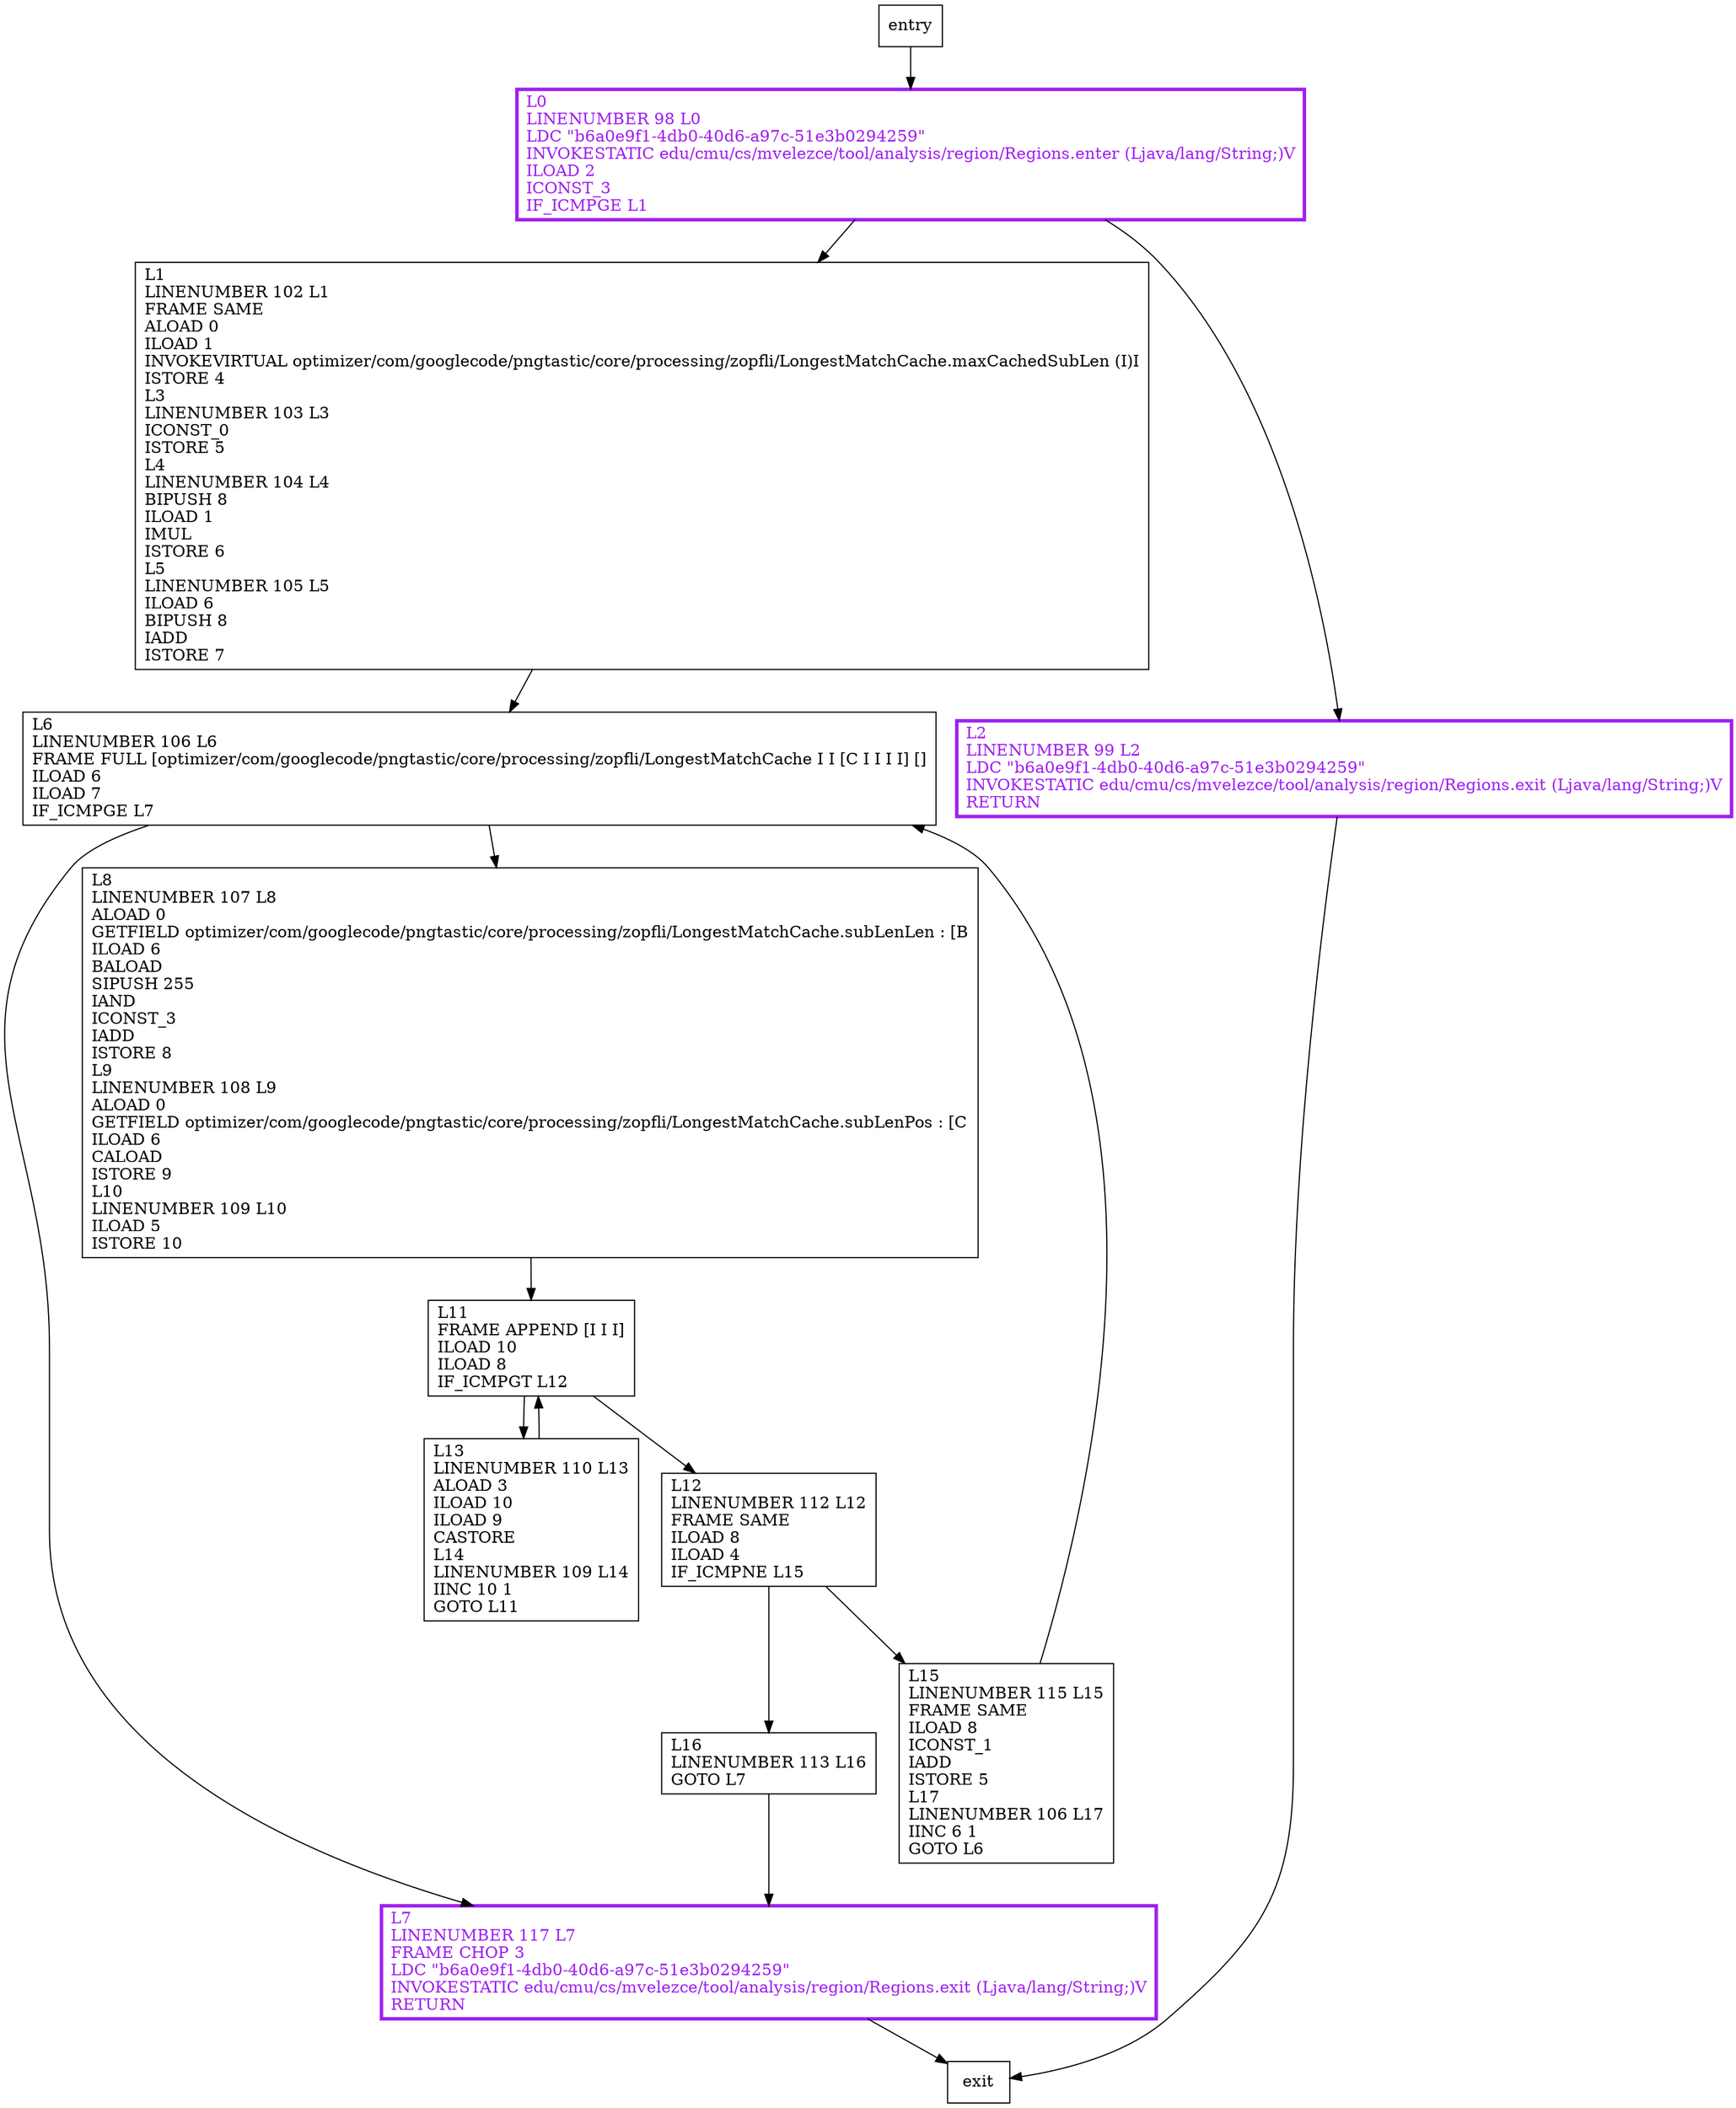 digraph cacheToSubLen {
node [shape=record];
1608585720 [label="L7\lLINENUMBER 117 L7\lFRAME CHOP 3\lLDC \"b6a0e9f1-4db0-40d6-a97c-51e3b0294259\"\lINVOKESTATIC edu/cmu/cs/mvelezce/tool/analysis/region/Regions.exit (Ljava/lang/String;)V\lRETURN\l"];
1356943242 [label="L8\lLINENUMBER 107 L8\lALOAD 0\lGETFIELD optimizer/com/googlecode/pngtastic/core/processing/zopfli/LongestMatchCache.subLenLen : [B\lILOAD 6\lBALOAD\lSIPUSH 255\lIAND\lICONST_3\lIADD\lISTORE 8\lL9\lLINENUMBER 108 L9\lALOAD 0\lGETFIELD optimizer/com/googlecode/pngtastic/core/processing/zopfli/LongestMatchCache.subLenPos : [C\lILOAD 6\lCALOAD\lISTORE 9\lL10\lLINENUMBER 109 L10\lILOAD 5\lISTORE 10\l"];
1088027348 [label="L0\lLINENUMBER 98 L0\lLDC \"b6a0e9f1-4db0-40d6-a97c-51e3b0294259\"\lINVOKESTATIC edu/cmu/cs/mvelezce/tool/analysis/region/Regions.enter (Ljava/lang/String;)V\lILOAD 2\lICONST_3\lIF_ICMPGE L1\l"];
1634366088 [label="L1\lLINENUMBER 102 L1\lFRAME SAME\lALOAD 0\lILOAD 1\lINVOKEVIRTUAL optimizer/com/googlecode/pngtastic/core/processing/zopfli/LongestMatchCache.maxCachedSubLen (I)I\lISTORE 4\lL3\lLINENUMBER 103 L3\lICONST_0\lISTORE 5\lL4\lLINENUMBER 104 L4\lBIPUSH 8\lILOAD 1\lIMUL\lISTORE 6\lL5\lLINENUMBER 105 L5\lILOAD 6\lBIPUSH 8\lIADD\lISTORE 7\l"];
262460994 [label="L15\lLINENUMBER 115 L15\lFRAME SAME\lILOAD 8\lICONST_1\lIADD\lISTORE 5\lL17\lLINENUMBER 106 L17\lIINC 6 1\lGOTO L6\l"];
1414115706 [label="L6\lLINENUMBER 106 L6\lFRAME FULL [optimizer/com/googlecode/pngtastic/core/processing/zopfli/LongestMatchCache I I [C I I I I] []\lILOAD 6\lILOAD 7\lIF_ICMPGE L7\l"];
466582275 [label="L2\lLINENUMBER 99 L2\lLDC \"b6a0e9f1-4db0-40d6-a97c-51e3b0294259\"\lINVOKESTATIC edu/cmu/cs/mvelezce/tool/analysis/region/Regions.exit (Ljava/lang/String;)V\lRETURN\l"];
30333555 [label="L16\lLINENUMBER 113 L16\lGOTO L7\l"];
39510297 [label="L13\lLINENUMBER 110 L13\lALOAD 3\lILOAD 10\lILOAD 9\lCASTORE\lL14\lLINENUMBER 109 L14\lIINC 10 1\lGOTO L11\l"];
1432575611 [label="L11\lFRAME APPEND [I I I]\lILOAD 10\lILOAD 8\lIF_ICMPGT L12\l"];
1655540012 [label="L12\lLINENUMBER 112 L12\lFRAME SAME\lILOAD 8\lILOAD 4\lIF_ICMPNE L15\l"];
entry;
exit;
1608585720 -> exit;
1356943242 -> 1432575611;
1088027348 -> 1634366088;
1088027348 -> 466582275;
466582275 -> exit;
30333555 -> 1608585720;
1655540012 -> 262460994;
1655540012 -> 30333555;
entry -> 1088027348;
1634366088 -> 1414115706;
262460994 -> 1414115706;
1414115706 -> 1608585720;
1414115706 -> 1356943242;
39510297 -> 1432575611;
1432575611 -> 39510297;
1432575611 -> 1655540012;
1608585720[fontcolor="purple", penwidth=3, color="purple"];
1088027348[fontcolor="purple", penwidth=3, color="purple"];
466582275[fontcolor="purple", penwidth=3, color="purple"];
}
